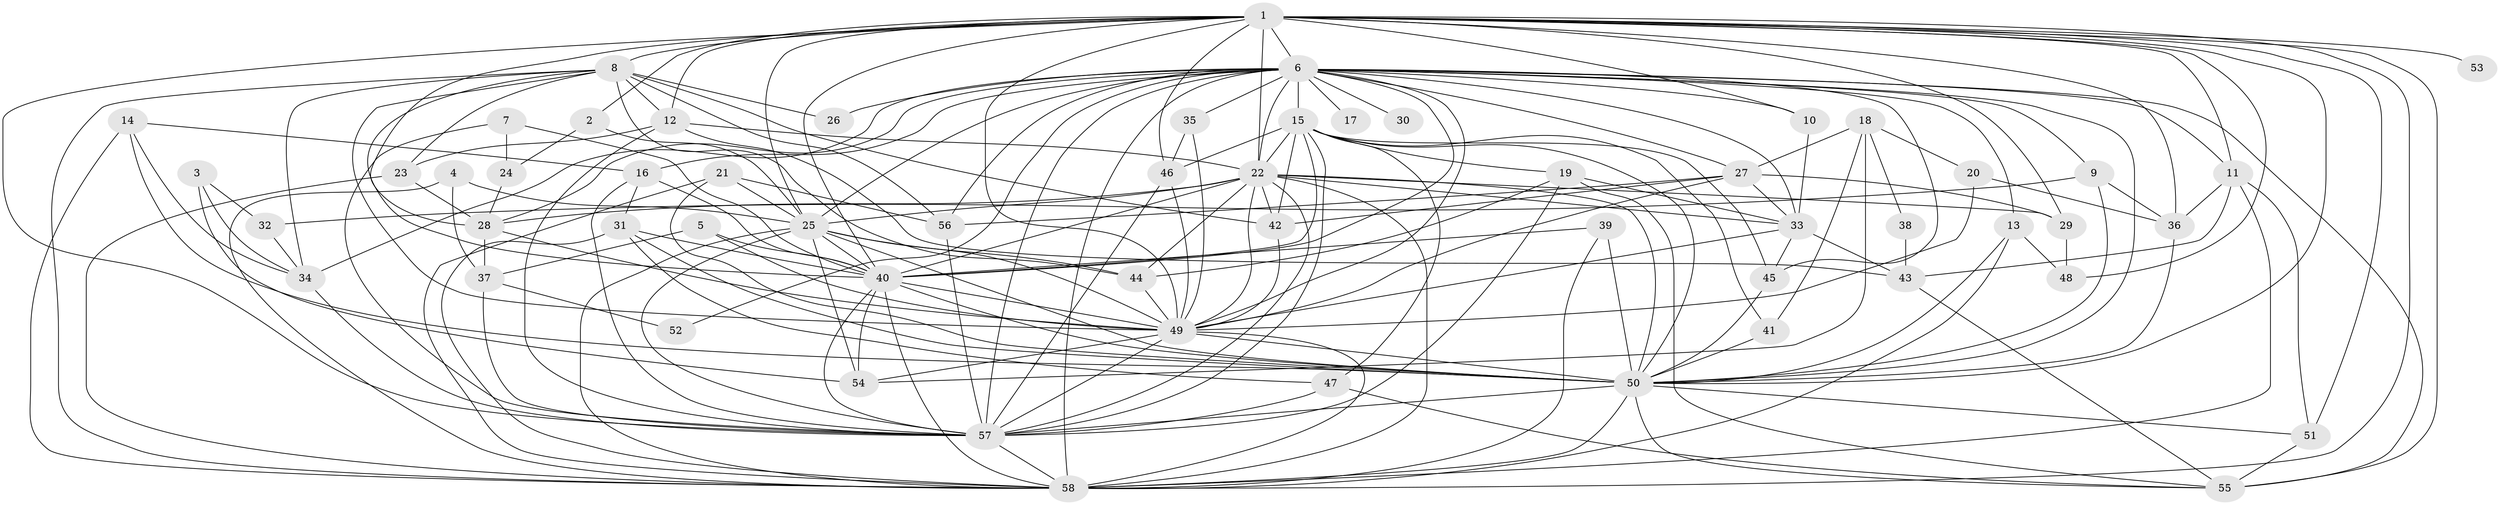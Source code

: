 // original degree distribution, {21: 0.013888888888888888, 26: 0.006944444444444444, 35: 0.006944444444444444, 25: 0.013888888888888888, 17: 0.006944444444444444, 14: 0.006944444444444444, 22: 0.006944444444444444, 20: 0.006944444444444444, 8: 0.013888888888888888, 2: 0.4930555555555556, 10: 0.006944444444444444, 3: 0.2222222222222222, 11: 0.006944444444444444, 4: 0.10416666666666667, 5: 0.05555555555555555, 7: 0.006944444444444444, 6: 0.020833333333333332}
// Generated by graph-tools (version 1.1) at 2025/36/03/04/25 23:36:28]
// undirected, 58 vertices, 189 edges
graph export_dot {
  node [color=gray90,style=filled];
  1;
  2;
  3;
  4;
  5;
  6;
  7;
  8;
  9;
  10;
  11;
  12;
  13;
  14;
  15;
  16;
  17;
  18;
  19;
  20;
  21;
  22;
  23;
  24;
  25;
  26;
  27;
  28;
  29;
  30;
  31;
  32;
  33;
  34;
  35;
  36;
  37;
  38;
  39;
  40;
  41;
  42;
  43;
  44;
  45;
  46;
  47;
  48;
  49;
  50;
  51;
  52;
  53;
  54;
  55;
  56;
  57;
  58;
  1 -- 2 [weight=1.0];
  1 -- 6 [weight=2.0];
  1 -- 8 [weight=1.0];
  1 -- 10 [weight=1.0];
  1 -- 11 [weight=2.0];
  1 -- 12 [weight=1.0];
  1 -- 22 [weight=2.0];
  1 -- 25 [weight=2.0];
  1 -- 28 [weight=1.0];
  1 -- 29 [weight=1.0];
  1 -- 36 [weight=1.0];
  1 -- 40 [weight=2.0];
  1 -- 46 [weight=1.0];
  1 -- 48 [weight=1.0];
  1 -- 49 [weight=2.0];
  1 -- 50 [weight=2.0];
  1 -- 51 [weight=1.0];
  1 -- 53 [weight=1.0];
  1 -- 55 [weight=2.0];
  1 -- 57 [weight=3.0];
  1 -- 58 [weight=2.0];
  2 -- 24 [weight=1.0];
  2 -- 25 [weight=1.0];
  3 -- 32 [weight=1.0];
  3 -- 34 [weight=1.0];
  3 -- 54 [weight=1.0];
  4 -- 25 [weight=1.0];
  4 -- 37 [weight=1.0];
  4 -- 58 [weight=1.0];
  5 -- 37 [weight=1.0];
  5 -- 40 [weight=1.0];
  5 -- 49 [weight=1.0];
  6 -- 9 [weight=1.0];
  6 -- 10 [weight=2.0];
  6 -- 11 [weight=1.0];
  6 -- 13 [weight=1.0];
  6 -- 15 [weight=1.0];
  6 -- 16 [weight=1.0];
  6 -- 17 [weight=1.0];
  6 -- 22 [weight=1.0];
  6 -- 25 [weight=1.0];
  6 -- 26 [weight=1.0];
  6 -- 27 [weight=1.0];
  6 -- 28 [weight=1.0];
  6 -- 30 [weight=1.0];
  6 -- 33 [weight=1.0];
  6 -- 34 [weight=2.0];
  6 -- 35 [weight=1.0];
  6 -- 40 [weight=3.0];
  6 -- 45 [weight=1.0];
  6 -- 49 [weight=1.0];
  6 -- 50 [weight=1.0];
  6 -- 52 [weight=1.0];
  6 -- 55 [weight=1.0];
  6 -- 56 [weight=1.0];
  6 -- 57 [weight=2.0];
  6 -- 58 [weight=2.0];
  7 -- 24 [weight=1.0];
  7 -- 40 [weight=1.0];
  7 -- 57 [weight=1.0];
  8 -- 12 [weight=1.0];
  8 -- 23 [weight=1.0];
  8 -- 26 [weight=1.0];
  8 -- 34 [weight=1.0];
  8 -- 40 [weight=1.0];
  8 -- 42 [weight=1.0];
  8 -- 44 [weight=1.0];
  8 -- 49 [weight=1.0];
  8 -- 56 [weight=1.0];
  8 -- 58 [weight=1.0];
  9 -- 32 [weight=1.0];
  9 -- 36 [weight=1.0];
  9 -- 50 [weight=2.0];
  10 -- 33 [weight=1.0];
  11 -- 36 [weight=1.0];
  11 -- 43 [weight=1.0];
  11 -- 51 [weight=1.0];
  11 -- 58 [weight=1.0];
  12 -- 22 [weight=1.0];
  12 -- 23 [weight=1.0];
  12 -- 43 [weight=1.0];
  12 -- 57 [weight=1.0];
  13 -- 48 [weight=1.0];
  13 -- 50 [weight=1.0];
  13 -- 58 [weight=1.0];
  14 -- 16 [weight=1.0];
  14 -- 34 [weight=1.0];
  14 -- 50 [weight=1.0];
  14 -- 58 [weight=1.0];
  15 -- 19 [weight=1.0];
  15 -- 22 [weight=1.0];
  15 -- 40 [weight=1.0];
  15 -- 41 [weight=1.0];
  15 -- 42 [weight=1.0];
  15 -- 45 [weight=1.0];
  15 -- 46 [weight=1.0];
  15 -- 47 [weight=1.0];
  15 -- 50 [weight=1.0];
  15 -- 57 [weight=1.0];
  16 -- 31 [weight=1.0];
  16 -- 40 [weight=1.0];
  16 -- 57 [weight=1.0];
  18 -- 20 [weight=1.0];
  18 -- 27 [weight=1.0];
  18 -- 38 [weight=1.0];
  18 -- 41 [weight=1.0];
  18 -- 54 [weight=1.0];
  19 -- 33 [weight=1.0];
  19 -- 44 [weight=1.0];
  19 -- 55 [weight=1.0];
  19 -- 57 [weight=1.0];
  20 -- 36 [weight=1.0];
  20 -- 49 [weight=1.0];
  21 -- 25 [weight=1.0];
  21 -- 50 [weight=1.0];
  21 -- 56 [weight=1.0];
  21 -- 58 [weight=1.0];
  22 -- 25 [weight=1.0];
  22 -- 28 [weight=2.0];
  22 -- 29 [weight=2.0];
  22 -- 33 [weight=1.0];
  22 -- 40 [weight=1.0];
  22 -- 42 [weight=1.0];
  22 -- 44 [weight=1.0];
  22 -- 49 [weight=1.0];
  22 -- 50 [weight=1.0];
  22 -- 57 [weight=2.0];
  22 -- 58 [weight=2.0];
  23 -- 28 [weight=1.0];
  23 -- 58 [weight=1.0];
  24 -- 28 [weight=1.0];
  25 -- 40 [weight=1.0];
  25 -- 44 [weight=1.0];
  25 -- 49 [weight=2.0];
  25 -- 50 [weight=3.0];
  25 -- 54 [weight=1.0];
  25 -- 57 [weight=1.0];
  25 -- 58 [weight=1.0];
  27 -- 29 [weight=1.0];
  27 -- 33 [weight=1.0];
  27 -- 42 [weight=1.0];
  27 -- 49 [weight=1.0];
  27 -- 56 [weight=1.0];
  28 -- 37 [weight=1.0];
  28 -- 49 [weight=1.0];
  29 -- 48 [weight=1.0];
  31 -- 40 [weight=1.0];
  31 -- 47 [weight=1.0];
  31 -- 50 [weight=1.0];
  31 -- 58 [weight=1.0];
  32 -- 34 [weight=1.0];
  33 -- 43 [weight=1.0];
  33 -- 45 [weight=1.0];
  33 -- 49 [weight=1.0];
  34 -- 57 [weight=1.0];
  35 -- 46 [weight=1.0];
  35 -- 49 [weight=1.0];
  36 -- 50 [weight=1.0];
  37 -- 52 [weight=1.0];
  37 -- 57 [weight=1.0];
  38 -- 43 [weight=1.0];
  39 -- 40 [weight=1.0];
  39 -- 50 [weight=1.0];
  39 -- 58 [weight=1.0];
  40 -- 49 [weight=2.0];
  40 -- 50 [weight=1.0];
  40 -- 54 [weight=2.0];
  40 -- 57 [weight=2.0];
  40 -- 58 [weight=1.0];
  41 -- 50 [weight=2.0];
  42 -- 49 [weight=1.0];
  43 -- 55 [weight=1.0];
  44 -- 49 [weight=1.0];
  45 -- 50 [weight=1.0];
  46 -- 49 [weight=1.0];
  46 -- 57 [weight=1.0];
  47 -- 55 [weight=1.0];
  47 -- 57 [weight=1.0];
  49 -- 50 [weight=1.0];
  49 -- 54 [weight=1.0];
  49 -- 57 [weight=3.0];
  49 -- 58 [weight=2.0];
  50 -- 51 [weight=1.0];
  50 -- 55 [weight=1.0];
  50 -- 57 [weight=2.0];
  50 -- 58 [weight=1.0];
  51 -- 55 [weight=1.0];
  56 -- 57 [weight=1.0];
  57 -- 58 [weight=1.0];
}
